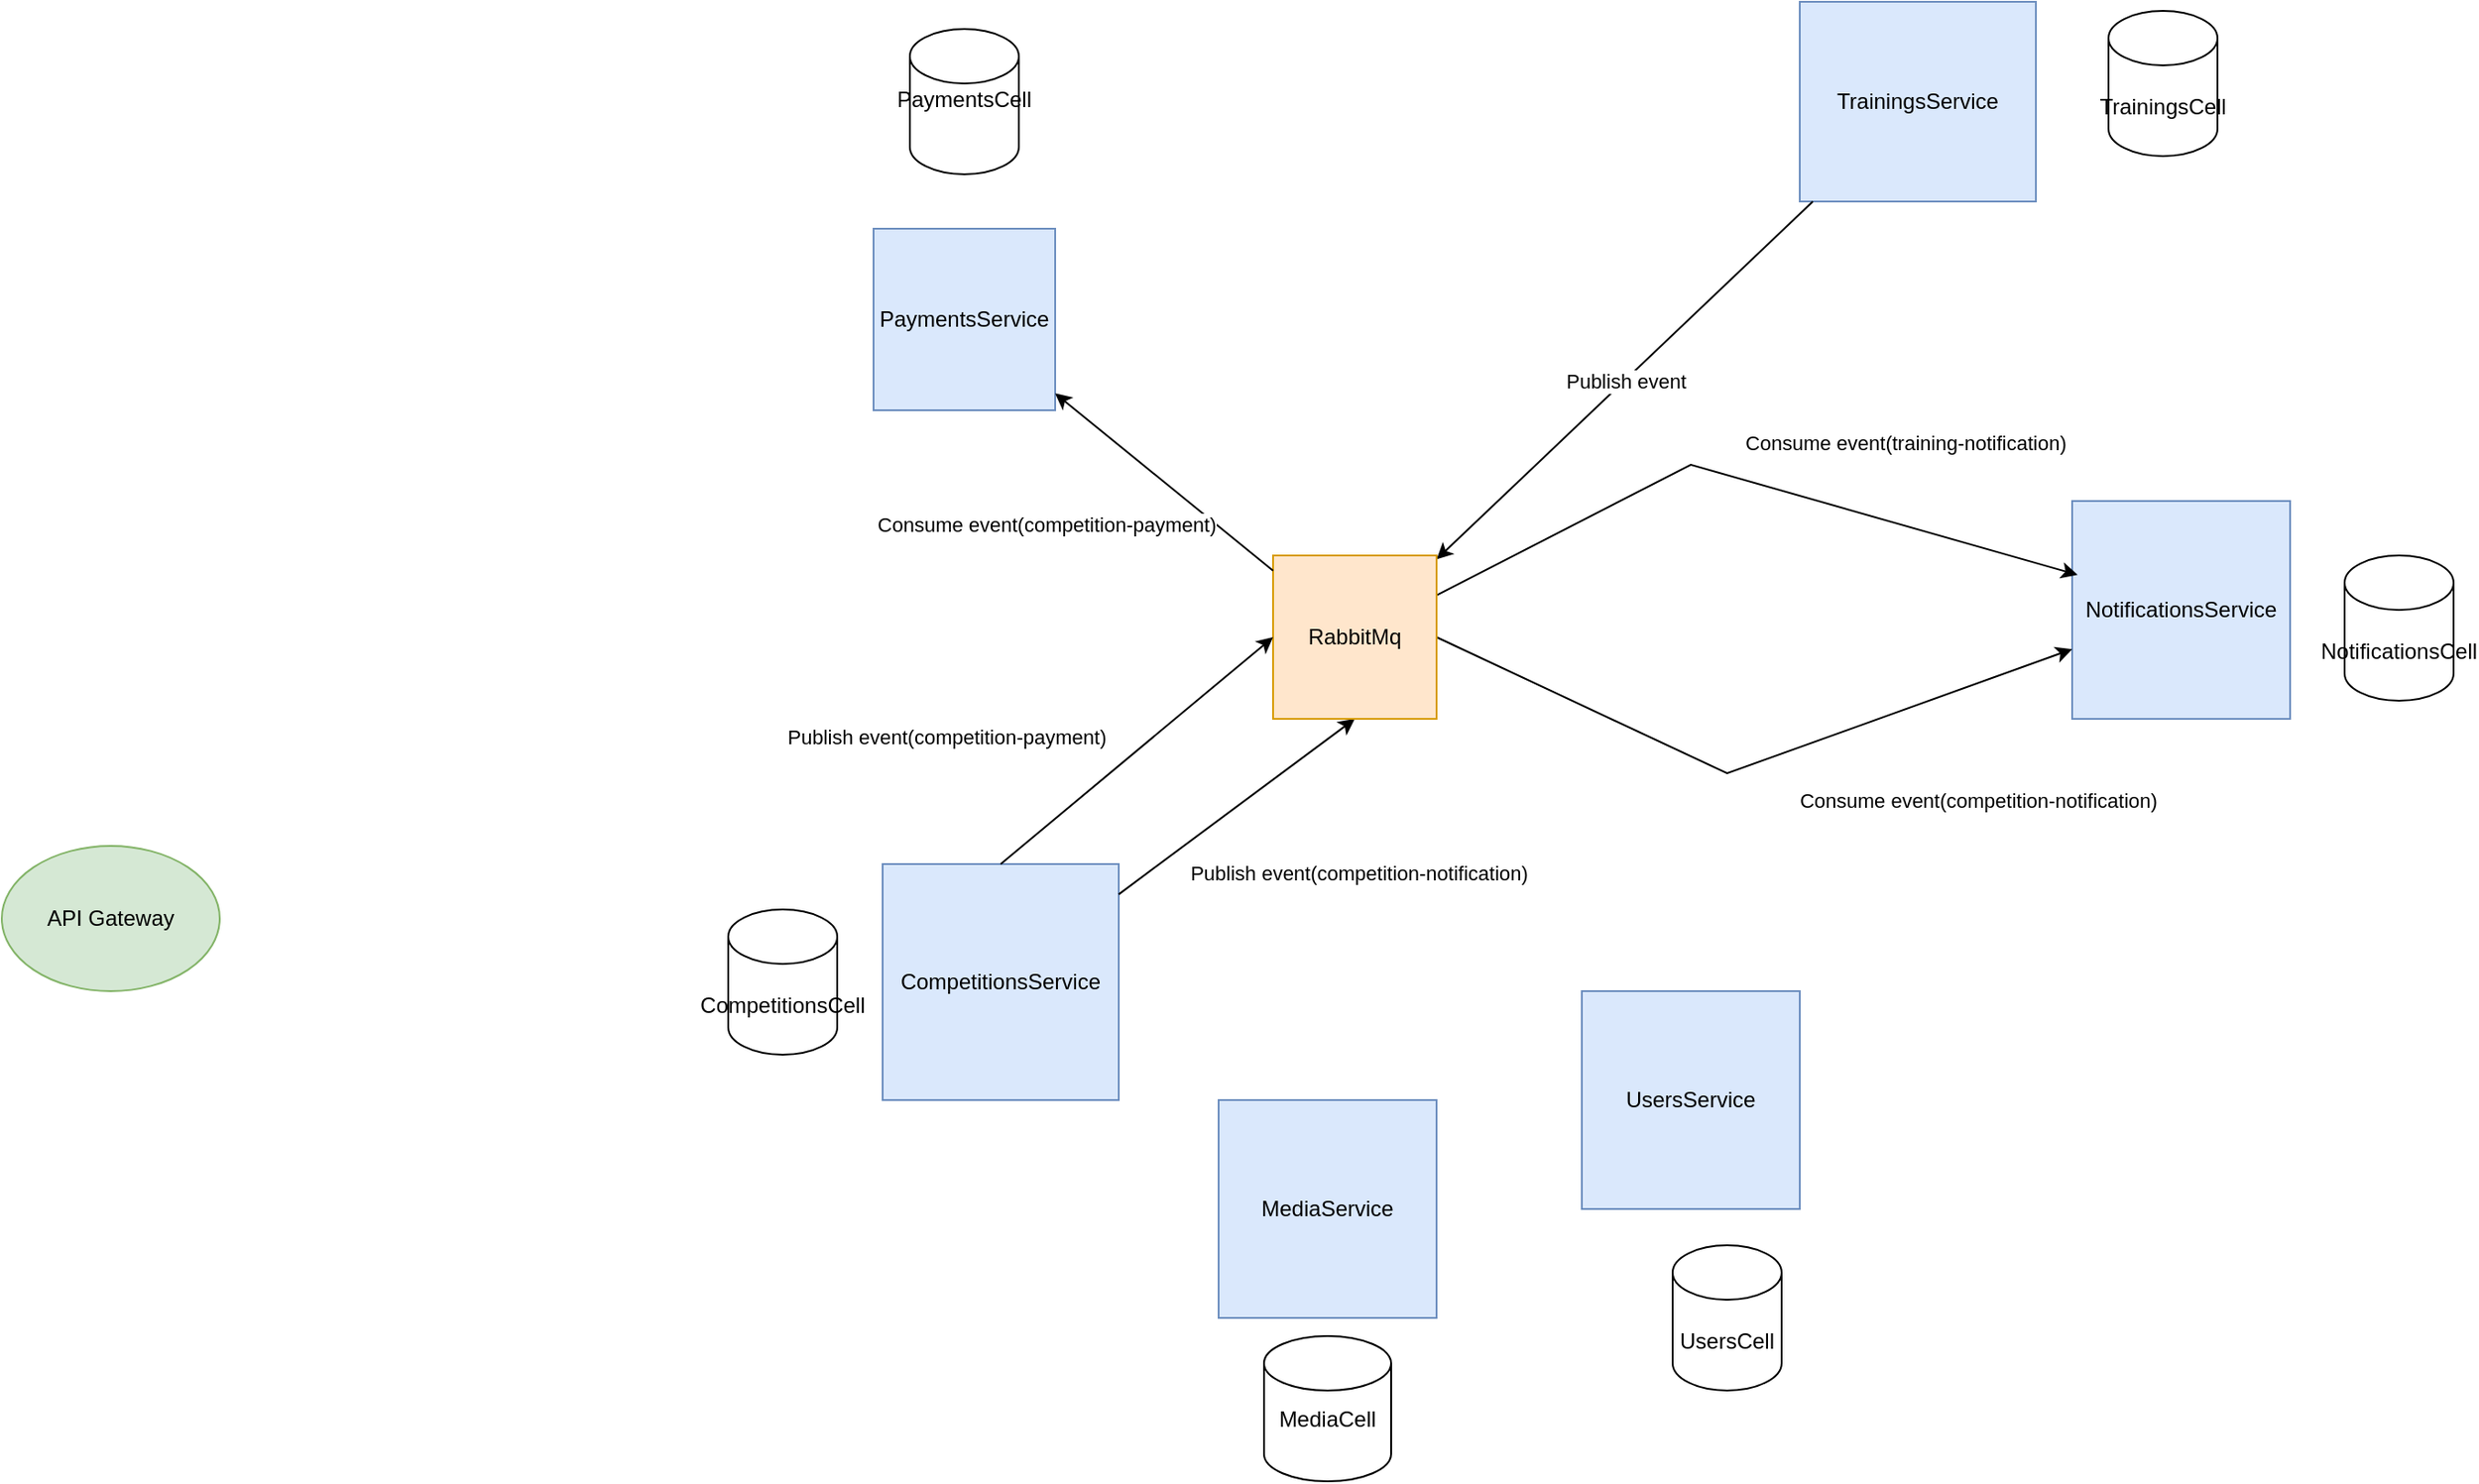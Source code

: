 <mxfile version="26.1.1">
  <diagram name="Page-1" id="WHwx8xq6lvJohjHt7jeO">
    <mxGraphModel dx="2577" dy="2039" grid="1" gridSize="10" guides="1" tooltips="1" connect="1" arrows="1" fold="1" page="1" pageScale="1" pageWidth="827" pageHeight="1169" math="0" shadow="0">
      <root>
        <mxCell id="0" />
        <mxCell id="1" parent="0" />
        <mxCell id="4hZsw9sIfmTog-wG2VWx-2" value="TrainingsService" style="rounded=0;whiteSpace=wrap;html=1;fillColor=#dae8fc;strokeColor=#6c8ebf;" parent="1" vertex="1">
          <mxGeometry x="320" y="-305" width="130" height="110" as="geometry" />
        </mxCell>
        <mxCell id="4hZsw9sIfmTog-wG2VWx-3" value="CompetitionsService" style="whiteSpace=wrap;html=1;aspect=fixed;fillColor=#dae8fc;strokeColor=#6c8ebf;" parent="1" vertex="1">
          <mxGeometry x="-185" y="170" width="130" height="130" as="geometry" />
        </mxCell>
        <mxCell id="4hZsw9sIfmTog-wG2VWx-4" value="CompetitionsCell" style="shape=cylinder3;whiteSpace=wrap;html=1;boundedLbl=1;backgroundOutline=1;size=15;" parent="1" vertex="1">
          <mxGeometry x="-270" y="195" width="60" height="80" as="geometry" />
        </mxCell>
        <mxCell id="4hZsw9sIfmTog-wG2VWx-5" value="PaymentsService" style="whiteSpace=wrap;html=1;aspect=fixed;fillColor=#dae8fc;strokeColor=#6c8ebf;" parent="1" vertex="1">
          <mxGeometry x="-190" y="-180" width="100" height="100" as="geometry" />
        </mxCell>
        <mxCell id="4hZsw9sIfmTog-wG2VWx-7" value="UsersCell" style="shape=cylinder3;whiteSpace=wrap;html=1;boundedLbl=1;backgroundOutline=1;size=15;" parent="1" vertex="1">
          <mxGeometry x="250" y="380" width="60" height="80" as="geometry" />
        </mxCell>
        <mxCell id="4hZsw9sIfmTog-wG2VWx-8" value="TrainingsCell" style="shape=cylinder3;whiteSpace=wrap;html=1;boundedLbl=1;backgroundOutline=1;size=15;" parent="1" vertex="1">
          <mxGeometry x="490" y="-300" width="60" height="80" as="geometry" />
        </mxCell>
        <mxCell id="4hZsw9sIfmTog-wG2VWx-9" value="PaymentsCell&lt;div&gt;&lt;br&gt;&lt;/div&gt;&lt;div&gt;&lt;br&gt;&lt;/div&gt;" style="shape=cylinder3;whiteSpace=wrap;html=1;boundedLbl=1;backgroundOutline=1;size=15;" parent="1" vertex="1">
          <mxGeometry x="-170" y="-290" width="60" height="80" as="geometry" />
        </mxCell>
        <mxCell id="4hZsw9sIfmTog-wG2VWx-10" value="NotificationsService" style="whiteSpace=wrap;html=1;aspect=fixed;fillColor=#dae8fc;strokeColor=#6c8ebf;" parent="1" vertex="1">
          <mxGeometry x="470" y="-30" width="120" height="120" as="geometry" />
        </mxCell>
        <mxCell id="4hZsw9sIfmTog-wG2VWx-12" value="MediaCell&lt;div&gt;&lt;br&gt;&lt;/div&gt;" style="shape=cylinder3;whiteSpace=wrap;html=1;boundedLbl=1;backgroundOutline=1;size=15;" parent="1" vertex="1">
          <mxGeometry x="25" y="430" width="70" height="80" as="geometry" />
        </mxCell>
        <mxCell id="XBZ-wuPjCvW4bJQK52kV-3" value="" style="endArrow=classic;html=1;rounded=0;entryX=0.5;entryY=1;entryDx=0;entryDy=0;" parent="1" source="4hZsw9sIfmTog-wG2VWx-3" target="XBZ-wuPjCvW4bJQK52kV-23" edge="1">
          <mxGeometry relative="1" as="geometry">
            <mxPoint x="290" y="170" as="sourcePoint" />
            <mxPoint x="100" y="235" as="targetPoint" />
            <Array as="points" />
          </mxGeometry>
        </mxCell>
        <mxCell id="XBZ-wuPjCvW4bJQK52kV-4" value="Publish event(competition-notification)" style="edgeLabel;resizable=0;html=1;;align=center;verticalAlign=middle;" parent="XBZ-wuPjCvW4bJQK52kV-3" connectable="0" vertex="1">
          <mxGeometry relative="1" as="geometry">
            <mxPoint x="67" y="36" as="offset" />
          </mxGeometry>
        </mxCell>
        <mxCell id="XBZ-wuPjCvW4bJQK52kV-10" value="" style="endArrow=classic;html=1;rounded=0;entryX=0.025;entryY=0.339;entryDx=0;entryDy=0;entryPerimeter=0;" parent="1" source="XBZ-wuPjCvW4bJQK52kV-23" target="4hZsw9sIfmTog-wG2VWx-10" edge="1">
          <mxGeometry relative="1" as="geometry">
            <mxPoint x="210" y="90" as="sourcePoint" />
            <mxPoint x="300" y="170" as="targetPoint" />
            <Array as="points">
              <mxPoint x="260" y="-50" />
            </Array>
          </mxGeometry>
        </mxCell>
        <mxCell id="XBZ-wuPjCvW4bJQK52kV-11" value="Consume event(competition-notification)" style="edgeLabel;resizable=0;html=1;;align=center;verticalAlign=middle;" parent="XBZ-wuPjCvW4bJQK52kV-10" connectable="0" vertex="1">
          <mxGeometry relative="1" as="geometry">
            <mxPoint x="127" y="176" as="offset" />
          </mxGeometry>
        </mxCell>
        <mxCell id="XBZ-wuPjCvW4bJQK52kV-15" value="" style="endArrow=classic;html=1;rounded=0;" parent="1" source="4hZsw9sIfmTog-wG2VWx-2" target="XBZ-wuPjCvW4bJQK52kV-23" edge="1">
          <mxGeometry relative="1" as="geometry">
            <mxPoint x="100" y="100" as="sourcePoint" />
            <mxPoint x="414" y="-30.0" as="targetPoint" />
          </mxGeometry>
        </mxCell>
        <mxCell id="XBZ-wuPjCvW4bJQK52kV-16" value="Publish event" style="edgeLabel;resizable=0;html=1;;align=center;verticalAlign=middle;" parent="XBZ-wuPjCvW4bJQK52kV-15" connectable="0" vertex="1">
          <mxGeometry relative="1" as="geometry" />
        </mxCell>
        <mxCell id="XBZ-wuPjCvW4bJQK52kV-17" value="" style="endArrow=classic;html=1;rounded=0;exitX=1;exitY=0.5;exitDx=0;exitDy=0;" parent="1" source="XBZ-wuPjCvW4bJQK52kV-23" target="4hZsw9sIfmTog-wG2VWx-10" edge="1">
          <mxGeometry relative="1" as="geometry">
            <mxPoint x="415.25" y="70.0" as="sourcePoint" />
            <mxPoint x="400" y="130" as="targetPoint" />
            <Array as="points">
              <mxPoint x="280" y="120" />
            </Array>
          </mxGeometry>
        </mxCell>
        <mxCell id="XBZ-wuPjCvW4bJQK52kV-18" value="Consume event(training-notification)" style="edgeLabel;resizable=0;html=1;;align=center;verticalAlign=middle;" parent="XBZ-wuPjCvW4bJQK52kV-17" connectable="0" vertex="1">
          <mxGeometry relative="1" as="geometry">
            <mxPoint x="86" y="-178" as="offset" />
          </mxGeometry>
        </mxCell>
        <mxCell id="XBZ-wuPjCvW4bJQK52kV-23" value="RabbitMq" style="whiteSpace=wrap;html=1;aspect=fixed;fillColor=#ffe6cc;strokeColor=#d79b00;" parent="1" vertex="1">
          <mxGeometry x="30" width="90" height="90" as="geometry" />
        </mxCell>
        <mxCell id="XBZ-wuPjCvW4bJQK52kV-24" value="" style="endArrow=classic;html=1;rounded=0;exitX=0.5;exitY=0;exitDx=0;exitDy=0;entryX=0;entryY=0.5;entryDx=0;entryDy=0;" parent="1" source="4hZsw9sIfmTog-wG2VWx-3" target="XBZ-wuPjCvW4bJQK52kV-23" edge="1">
          <mxGeometry relative="1" as="geometry">
            <mxPoint x="-200" y="-30" as="sourcePoint" />
            <mxPoint x="-100" y="-30" as="targetPoint" />
          </mxGeometry>
        </mxCell>
        <mxCell id="XBZ-wuPjCvW4bJQK52kV-25" value="Publish event(competition-payment)" style="edgeLabel;resizable=0;html=1;;align=center;verticalAlign=middle;" parent="XBZ-wuPjCvW4bJQK52kV-24" connectable="0" vertex="1">
          <mxGeometry relative="1" as="geometry">
            <mxPoint x="-105" y="-8" as="offset" />
          </mxGeometry>
        </mxCell>
        <mxCell id="XBZ-wuPjCvW4bJQK52kV-26" value="" style="endArrow=classic;html=1;rounded=0;" parent="1" source="XBZ-wuPjCvW4bJQK52kV-23" target="4hZsw9sIfmTog-wG2VWx-5" edge="1">
          <mxGeometry relative="1" as="geometry">
            <mxPoint x="-200" y="-30" as="sourcePoint" />
            <mxPoint x="-100" y="-30" as="targetPoint" />
          </mxGeometry>
        </mxCell>
        <mxCell id="XBZ-wuPjCvW4bJQK52kV-27" value="Consume event(competition-payment)" style="edgeLabel;resizable=0;html=1;;align=center;verticalAlign=middle;" parent="XBZ-wuPjCvW4bJQK52kV-26" connectable="0" vertex="1">
          <mxGeometry relative="1" as="geometry">
            <mxPoint x="-65" y="23" as="offset" />
          </mxGeometry>
        </mxCell>
        <mxCell id="1qsZEf4z7-TifbPfTrrE-1" value="Notifications&lt;span style=&quot;background-color: transparent; color: light-dark(rgb(0, 0, 0), rgb(255, 255, 255));&quot;&gt;Cell&lt;/span&gt;" style="shape=cylinder3;whiteSpace=wrap;html=1;boundedLbl=1;backgroundOutline=1;size=15;" vertex="1" parent="1">
          <mxGeometry x="620" width="60" height="80" as="geometry" />
        </mxCell>
        <mxCell id="1qsZEf4z7-TifbPfTrrE-2" value="API Gateway" style="ellipse;whiteSpace=wrap;html=1;fillColor=#d5e8d4;strokeColor=#82b366;" vertex="1" parent="1">
          <mxGeometry x="-670" y="160" width="120" height="80" as="geometry" />
        </mxCell>
        <mxCell id="1qsZEf4z7-TifbPfTrrE-3" value="MediaService" style="whiteSpace=wrap;html=1;aspect=fixed;fillColor=#dae8fc;strokeColor=#6c8ebf;" vertex="1" parent="1">
          <mxGeometry y="300" width="120" height="120" as="geometry" />
        </mxCell>
        <mxCell id="1qsZEf4z7-TifbPfTrrE-6" value="UsersService" style="whiteSpace=wrap;html=1;aspect=fixed;fillColor=#dae8fc;strokeColor=#6c8ebf;" vertex="1" parent="1">
          <mxGeometry x="200" y="240" width="120" height="120" as="geometry" />
        </mxCell>
      </root>
    </mxGraphModel>
  </diagram>
</mxfile>
